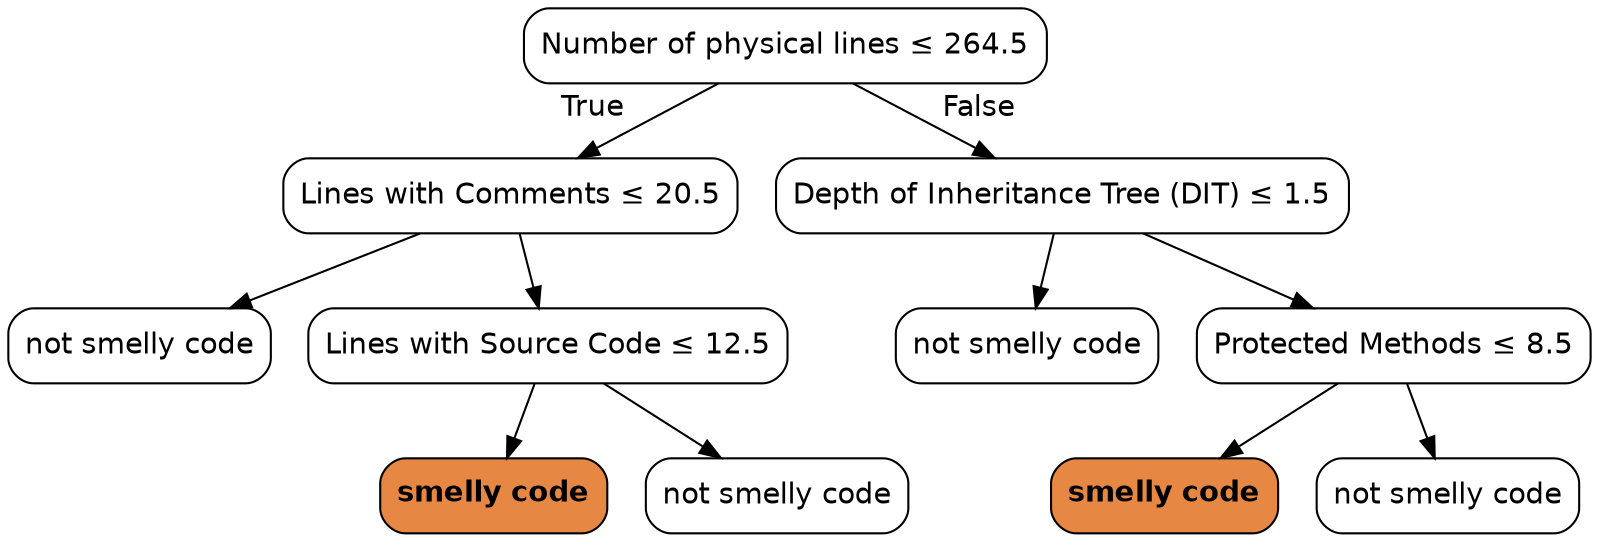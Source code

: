 digraph Tree {
node [color="black", fontname=helvetica, shape=box,  style="filled, rounded", fillcolor="#FFFFFF"];
edge [fontname=helvetica];
0 [label=<Number of physical lines &le; 264.5>];
1 [label=<Lines with Comments &le; 20.5>];
0 -> 1  [headlabel="True", labelangle=45, labeldistance="2.5"];
5 [label=<not smelly code>];
1 -> 5;
6 [label=<Lines with Source Code &le; 12.5>];
1 -> 6;
7 [label=<<b>smelly code</b>>, fillcolor="#e68743"];
6 -> 7;
8 [label=<not smelly code>];
6 -> 8;
2 [label=<Depth of Inheritance Tree (DIT) &le; 1.5>];
0 -> 2  [headlabel="False", labelangle="-45", labeldistance="2.5"];
3 [label=<not smelly code>];
2 -> 3;
4 [label=<Protected Methods &le; 8.5>];
2 -> 4;
9 [label=<<b>smelly code</b>>, fillcolor="#e68743"];
4 -> 9;
10 [label=<not smelly code>];
4 -> 10;
}
